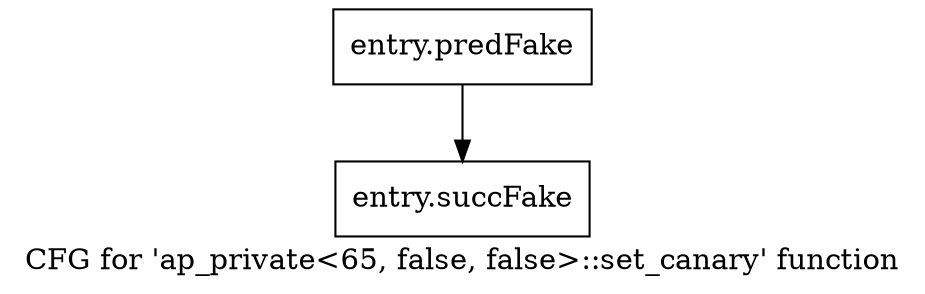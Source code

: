 digraph "CFG for 'ap_private\<65, false, false\>::set_canary' function" {
	label="CFG for 'ap_private\<65, false, false\>::set_canary' function";

	Node0x3bbff00 [shape=record,filename="",linenumber="",label="{entry.predFake}"];
	Node0x3bbff00 -> Node0x3ebdf30[ callList="" memoryops="" filename="/tools/Xilinx/Vitis_HLS/2022.1/include/etc/ap_private.h" execusionnum="12800"];
	Node0x3ebdf30 [shape=record,filename="/tools/Xilinx/Vitis_HLS/2022.1/include/etc/ap_private.h",linenumber="3332",label="{entry.succFake}"];
}
